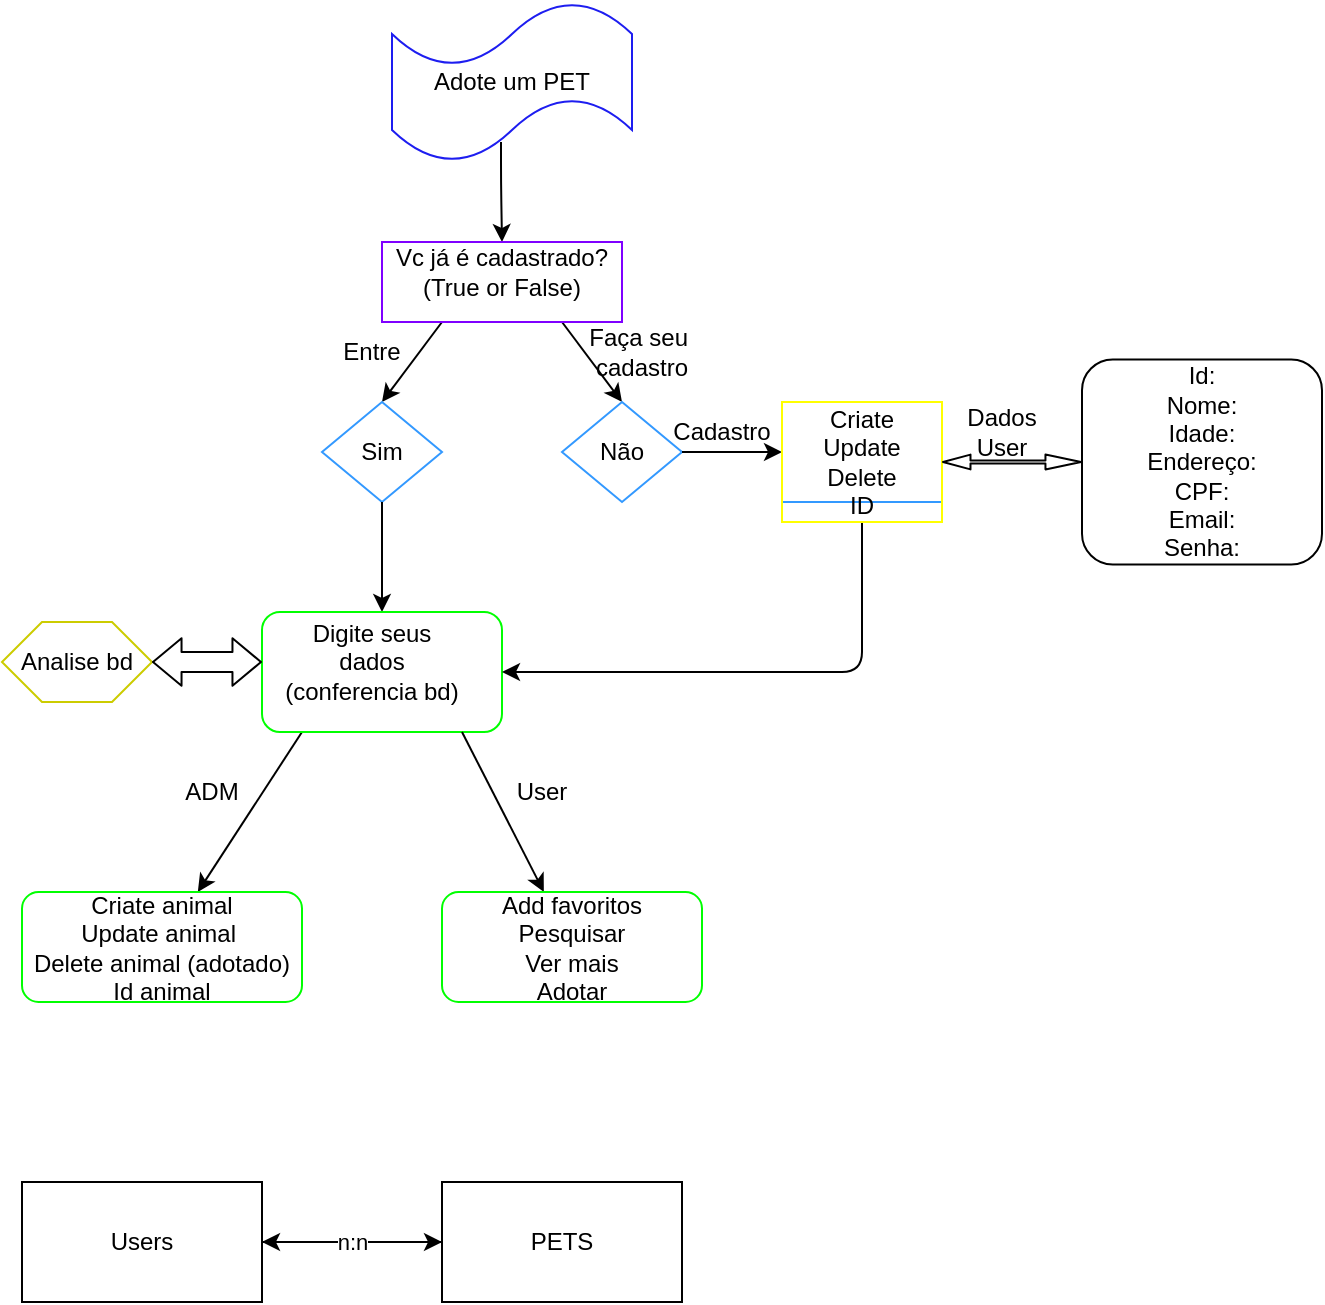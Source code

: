 <mxfile>
    <diagram id="NRhTlzEI62Cv8UnVsRdp" name="Página-1">
        <mxGraphModel dx="405" dy="257" grid="1" gridSize="10" guides="1" tooltips="1" connect="1" arrows="1" fold="1" page="1" pageScale="1" pageWidth="827" pageHeight="1169" math="0" shadow="0">
            <root>
                <mxCell id="0"/>
                <mxCell id="1" parent="0"/>
                <mxCell id="6" value="" style="endArrow=classic;html=1;startArrow=none;" parent="1" edge="1">
                    <mxGeometry width="50" height="50" relative="1" as="geometry">
                        <mxPoint x="299.5" y="70" as="sourcePoint"/>
                        <mxPoint x="300" y="120" as="targetPoint"/>
                        <Array as="points">
                            <mxPoint x="299.5" y="90"/>
                        </Array>
                    </mxGeometry>
                </mxCell>
                <mxCell id="7" value="" style="shape=tape;whiteSpace=wrap;html=1;strokeColor=#1D1DF0;" parent="1" vertex="1">
                    <mxGeometry x="245" width="120" height="80" as="geometry"/>
                </mxCell>
                <mxCell id="10" value="Adote um PET" style="text;html=1;strokeColor=none;fillColor=none;align=center;verticalAlign=middle;whiteSpace=wrap;rounded=0;" parent="1" vertex="1">
                    <mxGeometry x="230" y="20" width="150" height="40" as="geometry"/>
                </mxCell>
                <mxCell id="18" style="edgeStyle=none;html=1;exitX=0.25;exitY=1;exitDx=0;exitDy=0;" parent="1" source="12" edge="1">
                    <mxGeometry relative="1" as="geometry">
                        <mxPoint x="240" y="200" as="targetPoint"/>
                    </mxGeometry>
                </mxCell>
                <mxCell id="19" style="edgeStyle=none;html=1;exitX=0.75;exitY=1;exitDx=0;exitDy=0;" parent="1" source="12" edge="1">
                    <mxGeometry relative="1" as="geometry">
                        <mxPoint x="360" y="200" as="targetPoint"/>
                    </mxGeometry>
                </mxCell>
                <mxCell id="12" value="" style="rounded=0;whiteSpace=wrap;html=1;strokeColor=#7F00FF;" parent="1" vertex="1">
                    <mxGeometry x="240" y="120" width="120" height="40" as="geometry"/>
                </mxCell>
                <mxCell id="13" value="Vc já é cadastrado?&lt;br&gt;(True or False)" style="text;html=1;strokeColor=none;fillColor=none;align=center;verticalAlign=middle;whiteSpace=wrap;rounded=0;" parent="1" vertex="1">
                    <mxGeometry x="240" y="120" width="120" height="30" as="geometry"/>
                </mxCell>
                <mxCell id="20" value="" style="rhombus;whiteSpace=wrap;html=1;strokeColor=#3399FF;" parent="1" vertex="1">
                    <mxGeometry x="210" y="200" width="60" height="50" as="geometry"/>
                </mxCell>
                <mxCell id="29" value="" style="edgeStyle=none;html=1;" parent="1" target="28" edge="1">
                    <mxGeometry relative="1" as="geometry">
                        <mxPoint x="240" y="250" as="sourcePoint"/>
                    </mxGeometry>
                </mxCell>
                <mxCell id="21" value="Sim" style="text;html=1;strokeColor=none;fillColor=none;align=center;verticalAlign=middle;whiteSpace=wrap;rounded=0;" parent="1" vertex="1">
                    <mxGeometry x="210" y="210" width="60" height="30" as="geometry"/>
                </mxCell>
                <mxCell id="26" value="" style="rhombus;whiteSpace=wrap;html=1;strokeColor=#3399FF;" parent="1" vertex="1">
                    <mxGeometry x="330" y="200" width="60" height="50" as="geometry"/>
                </mxCell>
                <mxCell id="35" value="" style="edgeStyle=none;html=1;" parent="1" source="27" target="34" edge="1">
                    <mxGeometry relative="1" as="geometry"/>
                </mxCell>
                <mxCell id="27" value="Não" style="text;html=1;strokeColor=none;fillColor=none;align=center;verticalAlign=middle;whiteSpace=wrap;rounded=0;" parent="1" vertex="1">
                    <mxGeometry x="330" y="210" width="60" height="30" as="geometry"/>
                </mxCell>
                <mxCell id="49" value="" style="edgeStyle=none;html=1;" parent="1" target="48" edge="1">
                    <mxGeometry relative="1" as="geometry">
                        <mxPoint x="200" y="365" as="sourcePoint"/>
                    </mxGeometry>
                </mxCell>
                <mxCell id="28" value="" style="rounded=1;whiteSpace=wrap;html=1;strokeColor=#00FF00;" parent="1" vertex="1">
                    <mxGeometry x="180" y="305" width="120" height="60" as="geometry"/>
                </mxCell>
                <mxCell id="34" value="" style="whiteSpace=wrap;html=1;strokeColor=#3399FF;" parent="1" vertex="1">
                    <mxGeometry x="440" y="200" width="80" height="50" as="geometry"/>
                </mxCell>
                <mxCell id="41" style="edgeStyle=none;html=1;exitX=0.5;exitY=1;exitDx=0;exitDy=0;entryX=1;entryY=0.5;entryDx=0;entryDy=0;" parent="1" source="36" target="28" edge="1">
                    <mxGeometry relative="1" as="geometry">
                        <Array as="points">
                            <mxPoint x="480" y="335"/>
                        </Array>
                    </mxGeometry>
                </mxCell>
                <mxCell id="36" value="Criate&lt;br&gt;Update&lt;br&gt;Delete&lt;br&gt;ID" style="text;html=1;strokeColor=#FFFF00;fillColor=none;align=center;verticalAlign=middle;whiteSpace=wrap;rounded=0;" parent="1" vertex="1">
                    <mxGeometry x="440" y="200" width="80" height="60" as="geometry"/>
                </mxCell>
                <mxCell id="37" value="Cadastro" style="text;html=1;strokeColor=none;fillColor=none;align=center;verticalAlign=middle;whiteSpace=wrap;rounded=0;" parent="1" vertex="1">
                    <mxGeometry x="390" y="210" width="40" height="10" as="geometry"/>
                </mxCell>
                <mxCell id="40" value="Digite seus dados&lt;br&gt;(conferencia bd)" style="text;html=1;strokeColor=none;fillColor=none;align=center;verticalAlign=middle;whiteSpace=wrap;rounded=0;" parent="1" vertex="1">
                    <mxGeometry x="190" y="310" width="90" height="40" as="geometry"/>
                </mxCell>
                <mxCell id="43" value="Analise bd" style="shape=hexagon;perimeter=hexagonPerimeter2;whiteSpace=wrap;html=1;fixedSize=1;strokeColor=#CCCC00;" parent="1" vertex="1">
                    <mxGeometry x="50" y="310" width="75" height="40" as="geometry"/>
                </mxCell>
                <mxCell id="45" value="" style="shape=flexArrow;endArrow=classic;startArrow=classic;html=1;endWidth=12.8;endSize=4.424;exitX=1;exitY=0.5;exitDx=0;exitDy=0;startWidth=12.8;startSize=4.424;" parent="1" source="43" edge="1">
                    <mxGeometry width="100" height="100" relative="1" as="geometry">
                        <mxPoint x="120" y="380" as="sourcePoint"/>
                        <mxPoint x="180" y="330" as="targetPoint"/>
                    </mxGeometry>
                </mxCell>
                <mxCell id="46" value="Entre" style="text;html=1;strokeColor=none;fillColor=none;align=center;verticalAlign=middle;whiteSpace=wrap;rounded=0;" parent="1" vertex="1">
                    <mxGeometry x="205" y="160" width="60" height="30" as="geometry"/>
                </mxCell>
                <mxCell id="47" value="Faça seu&amp;nbsp;&lt;br&gt;cadastro" style="text;html=1;strokeColor=none;fillColor=none;align=center;verticalAlign=middle;whiteSpace=wrap;rounded=0;" parent="1" vertex="1">
                    <mxGeometry x="340" y="160" width="60" height="30" as="geometry"/>
                </mxCell>
                <mxCell id="48" value="Criate animal&lt;br&gt;Update animal&amp;nbsp;&lt;br&gt;Delete animal (adotado)&lt;br&gt;Id animal" style="rounded=1;whiteSpace=wrap;html=1;strokeColor=#00FF00;" parent="1" vertex="1">
                    <mxGeometry x="60" y="445" width="140" height="55" as="geometry"/>
                </mxCell>
                <mxCell id="50" value="" style="edgeStyle=none;html=1;" parent="1" target="51" edge="1">
                    <mxGeometry relative="1" as="geometry">
                        <mxPoint x="280" y="365" as="sourcePoint"/>
                    </mxGeometry>
                </mxCell>
                <mxCell id="51" value="Add favoritos&lt;br&gt;Pesquisar&lt;br&gt;Ver mais&lt;br&gt;Adotar" style="rounded=1;whiteSpace=wrap;html=1;strokeColor=#00FF00;" parent="1" vertex="1">
                    <mxGeometry x="270" y="445" width="130" height="55" as="geometry"/>
                </mxCell>
                <mxCell id="52" value="ADM" style="text;html=1;strokeColor=none;fillColor=none;align=center;verticalAlign=middle;whiteSpace=wrap;rounded=0;" parent="1" vertex="1">
                    <mxGeometry x="125" y="380" width="60" height="30" as="geometry"/>
                </mxCell>
                <mxCell id="53" value="User" style="text;html=1;strokeColor=none;fillColor=none;align=center;verticalAlign=middle;whiteSpace=wrap;rounded=0;" parent="1" vertex="1">
                    <mxGeometry x="290" y="380" width="60" height="30" as="geometry"/>
                </mxCell>
                <mxCell id="54" value="" style="shape=flexArrow;endArrow=classic;startArrow=classic;html=1;exitX=1;exitY=0.5;exitDx=0;exitDy=0;endWidth=4.8;endSize=5.592;width=1.6;startSize=4.248;startWidth=4.8;entryX=0;entryY=0.5;entryDx=0;entryDy=0;" parent="1" source="36" target="59" edge="1">
                    <mxGeometry width="100" height="100" relative="1" as="geometry">
                        <mxPoint x="520" y="275" as="sourcePoint"/>
                        <mxPoint x="590" y="225" as="targetPoint"/>
                        <Array as="points"/>
                    </mxGeometry>
                </mxCell>
                <mxCell id="59" value="Id:&lt;br&gt;Nome:&lt;br&gt;Idade:&lt;br&gt;Endereço:&lt;br&gt;CPF:&lt;br&gt;Email:&lt;br&gt;Senha:" style="rounded=1;whiteSpace=wrap;html=1;" parent="1" vertex="1">
                    <mxGeometry x="590" y="178.75" width="120" height="102.5" as="geometry"/>
                </mxCell>
                <mxCell id="60" value="Dados User" style="text;html=1;strokeColor=none;fillColor=none;align=center;verticalAlign=middle;whiteSpace=wrap;rounded=0;" parent="1" vertex="1">
                    <mxGeometry x="520" y="200" width="60" height="30" as="geometry"/>
                </mxCell>
                <mxCell id="64" style="edgeStyle=none;html=1;entryX=0;entryY=0.5;entryDx=0;entryDy=0;" edge="1" parent="1" source="62" target="63">
                    <mxGeometry relative="1" as="geometry"/>
                </mxCell>
                <mxCell id="62" value="Users" style="rounded=0;whiteSpace=wrap;html=1;" vertex="1" parent="1">
                    <mxGeometry x="60" y="590" width="120" height="60" as="geometry"/>
                </mxCell>
                <mxCell id="65" value="n:n" style="edgeStyle=none;html=1;entryX=1;entryY=0.5;entryDx=0;entryDy=0;" edge="1" parent="1" source="63" target="62">
                    <mxGeometry relative="1" as="geometry">
                        <mxPoint x="250" y="620" as="targetPoint"/>
                    </mxGeometry>
                </mxCell>
                <mxCell id="63" value="PETS" style="rounded=0;whiteSpace=wrap;html=1;" vertex="1" parent="1">
                    <mxGeometry x="270" y="590" width="120" height="60" as="geometry"/>
                </mxCell>
            </root>
        </mxGraphModel>
    </diagram>
</mxfile>